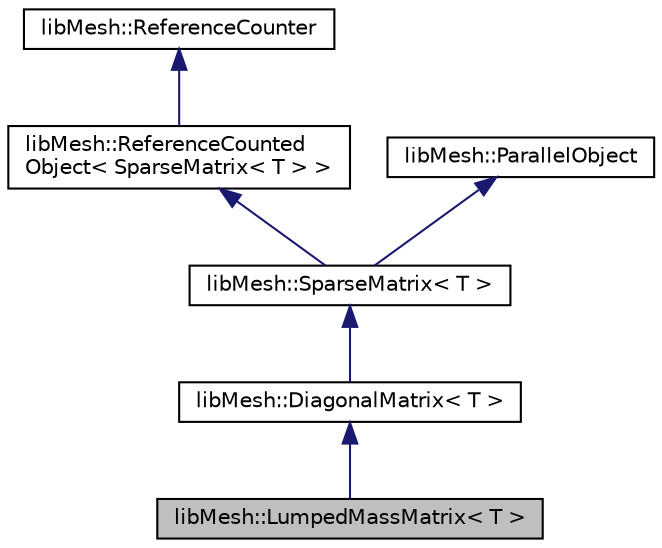 digraph "libMesh::LumpedMassMatrix&lt; T &gt;"
{
 // INTERACTIVE_SVG=YES
  edge [fontname="Helvetica",fontsize="10",labelfontname="Helvetica",labelfontsize="10"];
  node [fontname="Helvetica",fontsize="10",shape=record];
  Node1 [label="libMesh::LumpedMassMatrix\< T \>",height=0.2,width=0.4,color="black", fillcolor="grey75", style="filled" fontcolor="black"];
  Node2 -> Node1 [dir="back",color="midnightblue",fontsize="10",style="solid",fontname="Helvetica"];
  Node2 [label="libMesh::DiagonalMatrix\< T \>",height=0.2,width=0.4,color="black", fillcolor="white", style="filled",URL="$classlibMesh_1_1DiagonalMatrix.html",tooltip="对角矩阵类，其底层存储是一个向量 "];
  Node3 -> Node2 [dir="back",color="midnightblue",fontsize="10",style="solid",fontname="Helvetica"];
  Node3 [label="libMesh::SparseMatrix\< T \>",height=0.2,width=0.4,color="black", fillcolor="white", style="filled",URL="$classlibMesh_1_1SparseMatrix.html",tooltip="这是一个通用的稀疏矩阵类。该类包含了必须在派生类中覆盖的纯虚拟成员。 使用一个公共的基类允许从不同的求解器包中以不同的格式统一访问稀疏矩阵。 "];
  Node4 -> Node3 [dir="back",color="midnightblue",fontsize="10",style="solid",fontname="Helvetica"];
  Node4 [label="libMesh::ReferenceCounted\lObject\< SparseMatrix\< T \> \>",height=0.2,width=0.4,color="black", fillcolor="white", style="filled",URL="$classlibMesh_1_1ReferenceCountedObject.html"];
  Node5 -> Node4 [dir="back",color="midnightblue",fontsize="10",style="solid",fontname="Helvetica"];
  Node5 [label="libMesh::ReferenceCounter",height=0.2,width=0.4,color="black", fillcolor="white", style="filled",URL="$classlibMesh_1_1ReferenceCounter.html",tooltip="This is the base class for enabling reference counting. "];
  Node6 -> Node3 [dir="back",color="midnightblue",fontsize="10",style="solid",fontname="Helvetica"];
  Node6 [label="libMesh::ParallelObject",height=0.2,width=0.4,color="black", fillcolor="white", style="filled",URL="$classlibMesh_1_1ParallelObject.html",tooltip="An object whose state is distributed along a set of processors. "];
}
